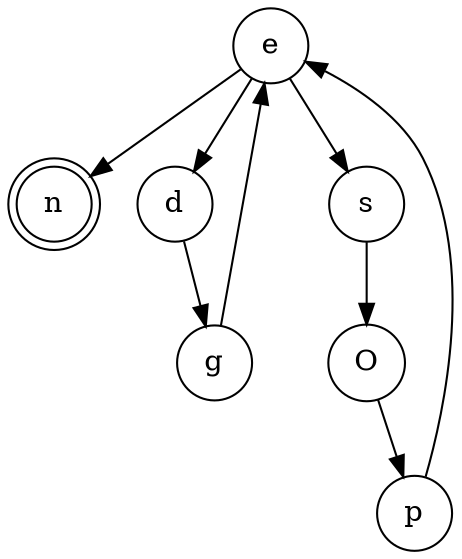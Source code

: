 digraph {   
    node [shape = doublecircle, color = black] n ;
    node [shape = circle];
    node [color= black];
    e -> d -> g -> e -> s -> O -> p -> e -> n;	
}